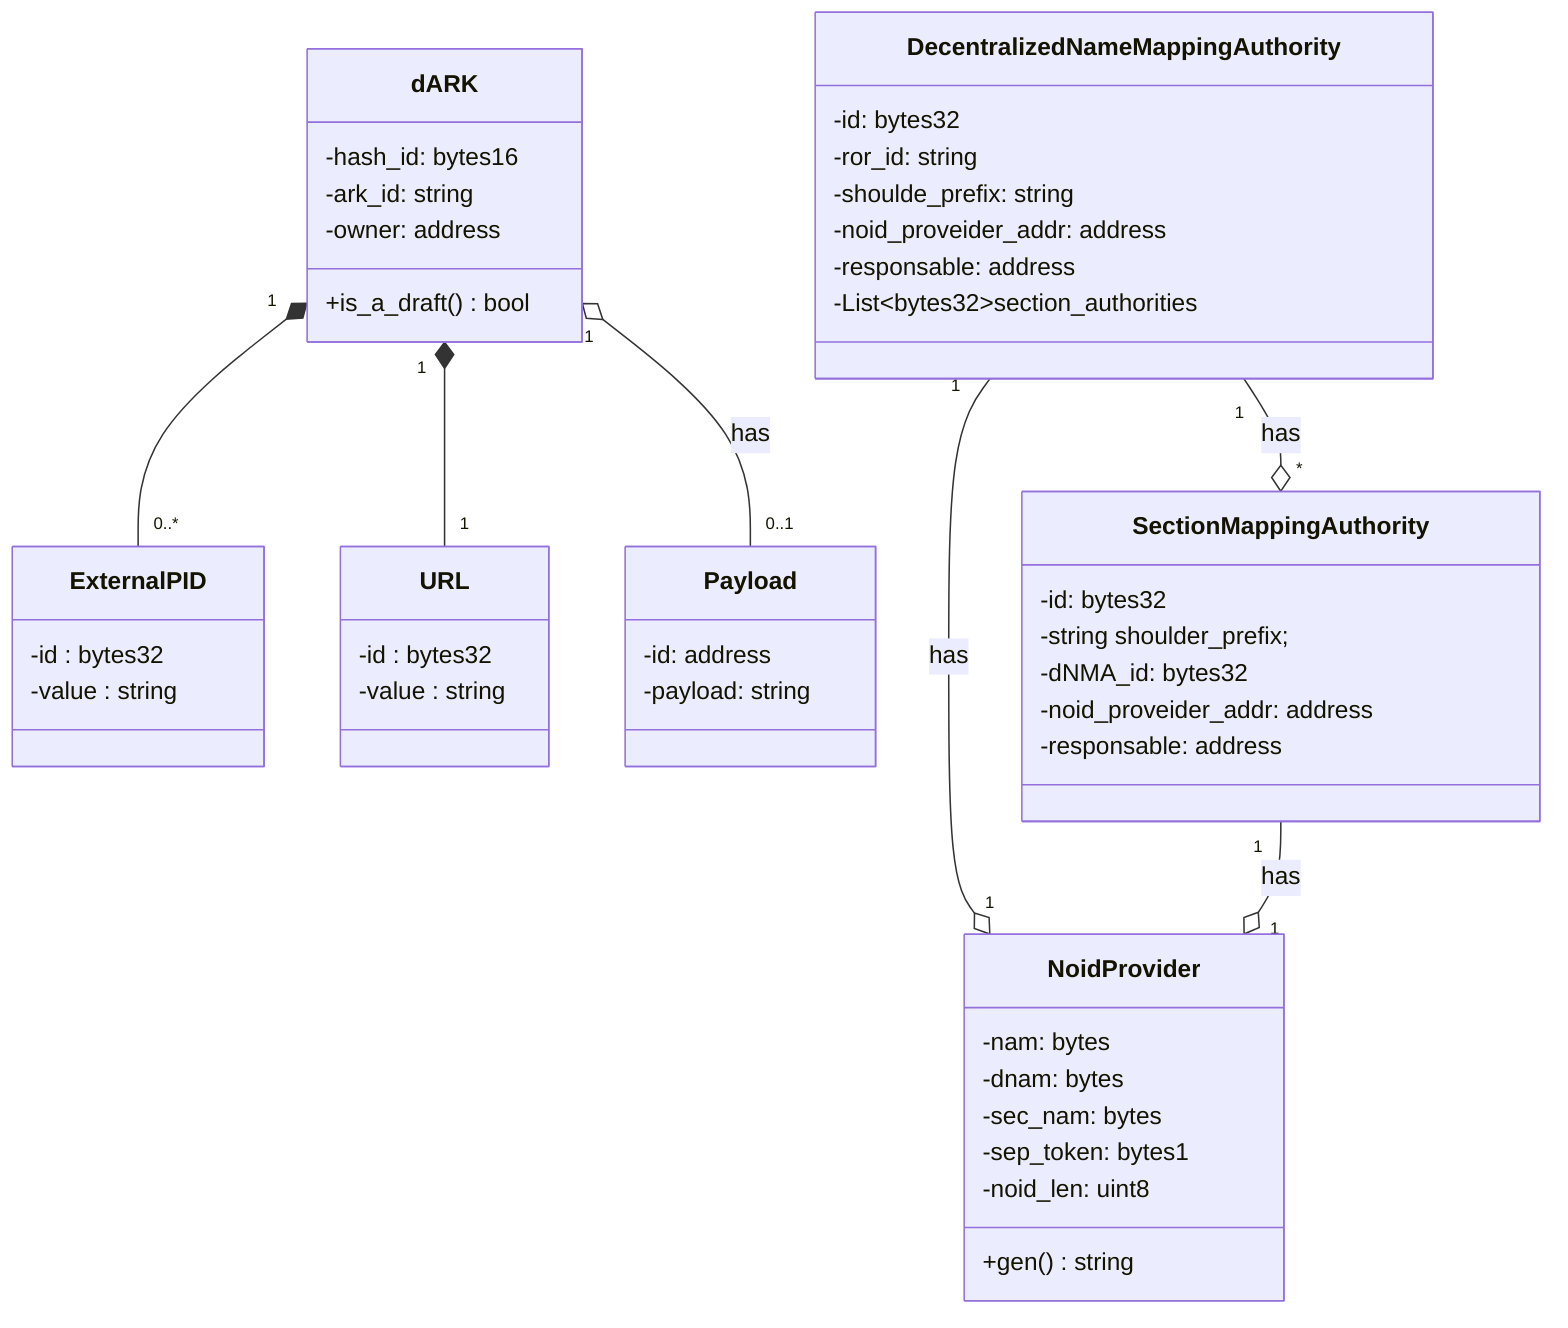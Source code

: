 classDiagram

    class dARK{
        -hash_id: bytes16
        -ark_id: string
        -owner: address
        
        +is_a_draft() bool
    }

    class ExternalPID{
        -id : bytes32
        -value : string
    }

    class URL{
        -id : bytes32
        -value : string
    }

    class Payload{
        -id: address
        -payload: string
    }

    dARK "1" o-- "0..1" Payload : has
    
    dARK "1" *--  "0..*" ExternalPID
    dARK "1" *--  "1" URL


    class DecentralizedNameMappingAuthority{
        -id: bytes32
        -ror_id: string
        -shoulde_prefix: string
        -noid_proveider_addr: address
        -responsable: address
        -List~bytes32~section_authorities
    }

    class SectionMappingAuthority {
        -id: bytes32
        -string shoulder_prefix;
        -dNMA_id: bytes32
        -noid_proveider_addr: address
        -responsable: address
    }

    class NoidProvider{
        -nam: bytes
        -dnam: bytes
        -sec_nam: bytes
        -sep_token: bytes1
        -noid_len: uint8

        +gen() string
    }

    DecentralizedNameMappingAuthority "1" --o "1" NoidProvider: has
    SectionMappingAuthority "1" --o "1" NoidProvider: has

    DecentralizedNameMappingAuthority "1" --o "*" SectionMappingAuthority: has